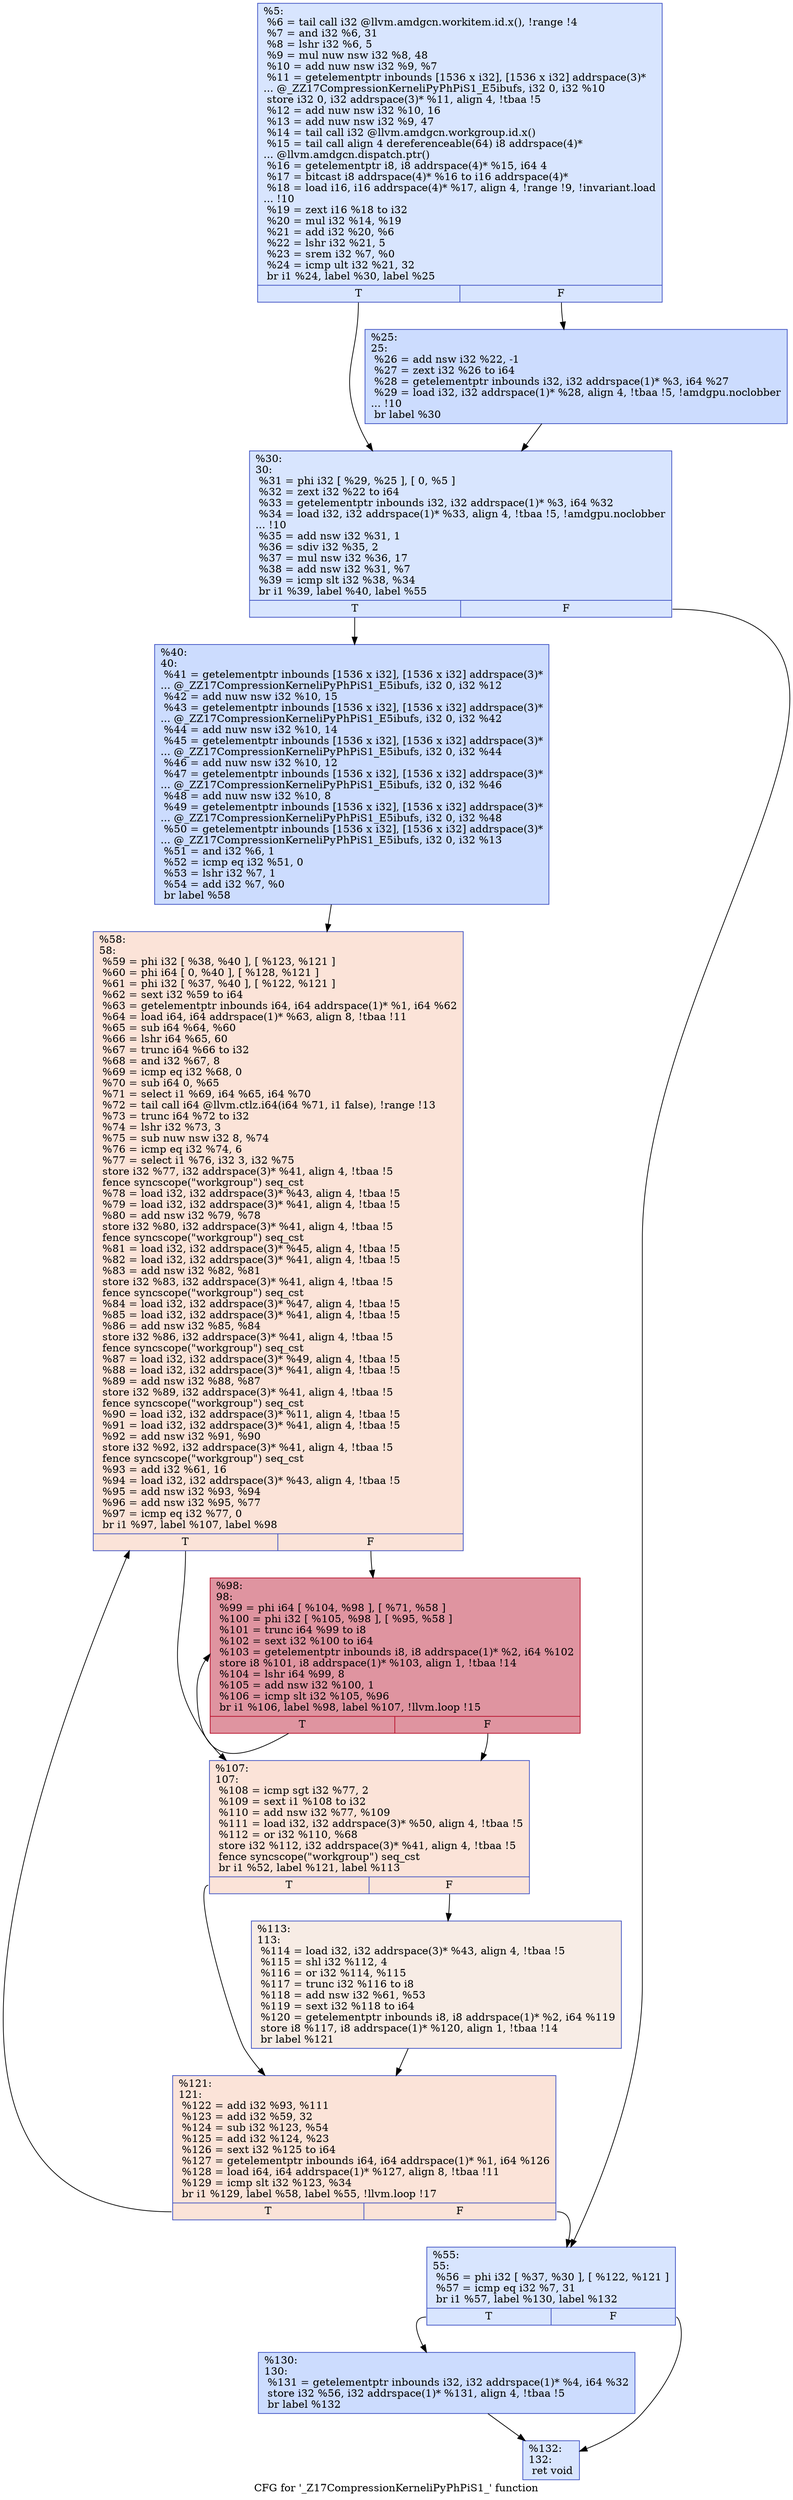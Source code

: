 digraph "CFG for '_Z17CompressionKerneliPyPhPiS1_' function" {
	label="CFG for '_Z17CompressionKerneliPyPhPiS1_' function";

	Node0x5c6f630 [shape=record,color="#3d50c3ff", style=filled, fillcolor="#a7c5fe70",label="{%5:\l  %6 = tail call i32 @llvm.amdgcn.workitem.id.x(), !range !4\l  %7 = and i32 %6, 31\l  %8 = lshr i32 %6, 5\l  %9 = mul nuw nsw i32 %8, 48\l  %10 = add nuw nsw i32 %9, %7\l  %11 = getelementptr inbounds [1536 x i32], [1536 x i32] addrspace(3)*\l... @_ZZ17CompressionKerneliPyPhPiS1_E5ibufs, i32 0, i32 %10\l  store i32 0, i32 addrspace(3)* %11, align 4, !tbaa !5\l  %12 = add nuw nsw i32 %10, 16\l  %13 = add nuw nsw i32 %9, 47\l  %14 = tail call i32 @llvm.amdgcn.workgroup.id.x()\l  %15 = tail call align 4 dereferenceable(64) i8 addrspace(4)*\l... @llvm.amdgcn.dispatch.ptr()\l  %16 = getelementptr i8, i8 addrspace(4)* %15, i64 4\l  %17 = bitcast i8 addrspace(4)* %16 to i16 addrspace(4)*\l  %18 = load i16, i16 addrspace(4)* %17, align 4, !range !9, !invariant.load\l... !10\l  %19 = zext i16 %18 to i32\l  %20 = mul i32 %14, %19\l  %21 = add i32 %20, %6\l  %22 = lshr i32 %21, 5\l  %23 = srem i32 %7, %0\l  %24 = icmp ult i32 %21, 32\l  br i1 %24, label %30, label %25\l|{<s0>T|<s1>F}}"];
	Node0x5c6f630:s0 -> Node0x5c71dc0;
	Node0x5c6f630:s1 -> Node0x5c71e50;
	Node0x5c71e50 [shape=record,color="#3d50c3ff", style=filled, fillcolor="#8caffe70",label="{%25:\l25:                                               \l  %26 = add nsw i32 %22, -1\l  %27 = zext i32 %26 to i64\l  %28 = getelementptr inbounds i32, i32 addrspace(1)* %3, i64 %27\l  %29 = load i32, i32 addrspace(1)* %28, align 4, !tbaa !5, !amdgpu.noclobber\l... !10\l  br label %30\l}"];
	Node0x5c71e50 -> Node0x5c71dc0;
	Node0x5c71dc0 [shape=record,color="#3d50c3ff", style=filled, fillcolor="#a7c5fe70",label="{%30:\l30:                                               \l  %31 = phi i32 [ %29, %25 ], [ 0, %5 ]\l  %32 = zext i32 %22 to i64\l  %33 = getelementptr inbounds i32, i32 addrspace(1)* %3, i64 %32\l  %34 = load i32, i32 addrspace(1)* %33, align 4, !tbaa !5, !amdgpu.noclobber\l... !10\l  %35 = add nsw i32 %31, 1\l  %36 = sdiv i32 %35, 2\l  %37 = mul nsw i32 %36, 17\l  %38 = add nsw i32 %31, %7\l  %39 = icmp slt i32 %38, %34\l  br i1 %39, label %40, label %55\l|{<s0>T|<s1>F}}"];
	Node0x5c71dc0:s0 -> Node0x5c73530;
	Node0x5c71dc0:s1 -> Node0x5c735c0;
	Node0x5c73530 [shape=record,color="#3d50c3ff", style=filled, fillcolor="#8caffe70",label="{%40:\l40:                                               \l  %41 = getelementptr inbounds [1536 x i32], [1536 x i32] addrspace(3)*\l... @_ZZ17CompressionKerneliPyPhPiS1_E5ibufs, i32 0, i32 %12\l  %42 = add nuw nsw i32 %10, 15\l  %43 = getelementptr inbounds [1536 x i32], [1536 x i32] addrspace(3)*\l... @_ZZ17CompressionKerneliPyPhPiS1_E5ibufs, i32 0, i32 %42\l  %44 = add nuw nsw i32 %10, 14\l  %45 = getelementptr inbounds [1536 x i32], [1536 x i32] addrspace(3)*\l... @_ZZ17CompressionKerneliPyPhPiS1_E5ibufs, i32 0, i32 %44\l  %46 = add nuw nsw i32 %10, 12\l  %47 = getelementptr inbounds [1536 x i32], [1536 x i32] addrspace(3)*\l... @_ZZ17CompressionKerneliPyPhPiS1_E5ibufs, i32 0, i32 %46\l  %48 = add nuw nsw i32 %10, 8\l  %49 = getelementptr inbounds [1536 x i32], [1536 x i32] addrspace(3)*\l... @_ZZ17CompressionKerneliPyPhPiS1_E5ibufs, i32 0, i32 %48\l  %50 = getelementptr inbounds [1536 x i32], [1536 x i32] addrspace(3)*\l... @_ZZ17CompressionKerneliPyPhPiS1_E5ibufs, i32 0, i32 %13\l  %51 = and i32 %6, 1\l  %52 = icmp eq i32 %51, 0\l  %53 = lshr i32 %7, 1\l  %54 = add i32 %7, %0\l  br label %58\l}"];
	Node0x5c73530 -> Node0x5c73760;
	Node0x5c735c0 [shape=record,color="#3d50c3ff", style=filled, fillcolor="#a7c5fe70",label="{%55:\l55:                                               \l  %56 = phi i32 [ %37, %30 ], [ %122, %121 ]\l  %57 = icmp eq i32 %7, 31\l  br i1 %57, label %130, label %132\l|{<s0>T|<s1>F}}"];
	Node0x5c735c0:s0 -> Node0x5c743a0;
	Node0x5c735c0:s1 -> Node0x5c74430;
	Node0x5c73760 [shape=record,color="#3d50c3ff", style=filled, fillcolor="#f6bfa670",label="{%58:\l58:                                               \l  %59 = phi i32 [ %38, %40 ], [ %123, %121 ]\l  %60 = phi i64 [ 0, %40 ], [ %128, %121 ]\l  %61 = phi i32 [ %37, %40 ], [ %122, %121 ]\l  %62 = sext i32 %59 to i64\l  %63 = getelementptr inbounds i64, i64 addrspace(1)* %1, i64 %62\l  %64 = load i64, i64 addrspace(1)* %63, align 8, !tbaa !11\l  %65 = sub i64 %64, %60\l  %66 = lshr i64 %65, 60\l  %67 = trunc i64 %66 to i32\l  %68 = and i32 %67, 8\l  %69 = icmp eq i32 %68, 0\l  %70 = sub i64 0, %65\l  %71 = select i1 %69, i64 %65, i64 %70\l  %72 = tail call i64 @llvm.ctlz.i64(i64 %71, i1 false), !range !13\l  %73 = trunc i64 %72 to i32\l  %74 = lshr i32 %73, 3\l  %75 = sub nuw nsw i32 8, %74\l  %76 = icmp eq i32 %74, 6\l  %77 = select i1 %76, i32 3, i32 %75\l  store i32 %77, i32 addrspace(3)* %41, align 4, !tbaa !5\l  fence syncscope(\"workgroup\") seq_cst\l  %78 = load i32, i32 addrspace(3)* %43, align 4, !tbaa !5\l  %79 = load i32, i32 addrspace(3)* %41, align 4, !tbaa !5\l  %80 = add nsw i32 %79, %78\l  store i32 %80, i32 addrspace(3)* %41, align 4, !tbaa !5\l  fence syncscope(\"workgroup\") seq_cst\l  %81 = load i32, i32 addrspace(3)* %45, align 4, !tbaa !5\l  %82 = load i32, i32 addrspace(3)* %41, align 4, !tbaa !5\l  %83 = add nsw i32 %82, %81\l  store i32 %83, i32 addrspace(3)* %41, align 4, !tbaa !5\l  fence syncscope(\"workgroup\") seq_cst\l  %84 = load i32, i32 addrspace(3)* %47, align 4, !tbaa !5\l  %85 = load i32, i32 addrspace(3)* %41, align 4, !tbaa !5\l  %86 = add nsw i32 %85, %84\l  store i32 %86, i32 addrspace(3)* %41, align 4, !tbaa !5\l  fence syncscope(\"workgroup\") seq_cst\l  %87 = load i32, i32 addrspace(3)* %49, align 4, !tbaa !5\l  %88 = load i32, i32 addrspace(3)* %41, align 4, !tbaa !5\l  %89 = add nsw i32 %88, %87\l  store i32 %89, i32 addrspace(3)* %41, align 4, !tbaa !5\l  fence syncscope(\"workgroup\") seq_cst\l  %90 = load i32, i32 addrspace(3)* %11, align 4, !tbaa !5\l  %91 = load i32, i32 addrspace(3)* %41, align 4, !tbaa !5\l  %92 = add nsw i32 %91, %90\l  store i32 %92, i32 addrspace(3)* %41, align 4, !tbaa !5\l  fence syncscope(\"workgroup\") seq_cst\l  %93 = add i32 %61, 16\l  %94 = load i32, i32 addrspace(3)* %43, align 4, !tbaa !5\l  %95 = add nsw i32 %93, %94\l  %96 = add nsw i32 %95, %77\l  %97 = icmp eq i32 %77, 0\l  br i1 %97, label %107, label %98\l|{<s0>T|<s1>F}}"];
	Node0x5c73760:s0 -> Node0x5c767b0;
	Node0x5c73760:s1 -> Node0x5c76840;
	Node0x5c76840 [shape=record,color="#b70d28ff", style=filled, fillcolor="#b70d2870",label="{%98:\l98:                                               \l  %99 = phi i64 [ %104, %98 ], [ %71, %58 ]\l  %100 = phi i32 [ %105, %98 ], [ %95, %58 ]\l  %101 = trunc i64 %99 to i8\l  %102 = sext i32 %100 to i64\l  %103 = getelementptr inbounds i8, i8 addrspace(1)* %2, i64 %102\l  store i8 %101, i8 addrspace(1)* %103, align 1, !tbaa !14\l  %104 = lshr i64 %99, 8\l  %105 = add nsw i32 %100, 1\l  %106 = icmp slt i32 %105, %96\l  br i1 %106, label %98, label %107, !llvm.loop !15\l|{<s0>T|<s1>F}}"];
	Node0x5c76840:s0 -> Node0x5c76840;
	Node0x5c76840:s1 -> Node0x5c767b0;
	Node0x5c767b0 [shape=record,color="#3d50c3ff", style=filled, fillcolor="#f6bfa670",label="{%107:\l107:                                              \l  %108 = icmp sgt i32 %77, 2\l  %109 = sext i1 %108 to i32\l  %110 = add nsw i32 %77, %109\l  %111 = load i32, i32 addrspace(3)* %50, align 4, !tbaa !5\l  %112 = or i32 %110, %68\l  store i32 %112, i32 addrspace(3)* %41, align 4, !tbaa !5\l  fence syncscope(\"workgroup\") seq_cst\l  br i1 %52, label %121, label %113\l|{<s0>T|<s1>F}}"];
	Node0x5c767b0:s0 -> Node0x5c74210;
	Node0x5c767b0:s1 -> Node0x5c77560;
	Node0x5c77560 [shape=record,color="#3d50c3ff", style=filled, fillcolor="#ecd3c570",label="{%113:\l113:                                              \l  %114 = load i32, i32 addrspace(3)* %43, align 4, !tbaa !5\l  %115 = shl i32 %112, 4\l  %116 = or i32 %114, %115\l  %117 = trunc i32 %116 to i8\l  %118 = add nsw i32 %61, %53\l  %119 = sext i32 %118 to i64\l  %120 = getelementptr inbounds i8, i8 addrspace(1)* %2, i64 %119\l  store i8 %117, i8 addrspace(1)* %120, align 1, !tbaa !14\l  br label %121\l}"];
	Node0x5c77560 -> Node0x5c74210;
	Node0x5c74210 [shape=record,color="#3d50c3ff", style=filled, fillcolor="#f6bfa670",label="{%121:\l121:                                              \l  %122 = add i32 %93, %111\l  %123 = add i32 %59, 32\l  %124 = sub i32 %123, %54\l  %125 = add i32 %124, %23\l  %126 = sext i32 %125 to i64\l  %127 = getelementptr inbounds i64, i64 addrspace(1)* %1, i64 %126\l  %128 = load i64, i64 addrspace(1)* %127, align 8, !tbaa !11\l  %129 = icmp slt i32 %123, %34\l  br i1 %129, label %58, label %55, !llvm.loop !17\l|{<s0>T|<s1>F}}"];
	Node0x5c74210:s0 -> Node0x5c73760;
	Node0x5c74210:s1 -> Node0x5c735c0;
	Node0x5c743a0 [shape=record,color="#3d50c3ff", style=filled, fillcolor="#8caffe70",label="{%130:\l130:                                              \l  %131 = getelementptr inbounds i32, i32 addrspace(1)* %4, i64 %32\l  store i32 %56, i32 addrspace(1)* %131, align 4, !tbaa !5\l  br label %132\l}"];
	Node0x5c743a0 -> Node0x5c74430;
	Node0x5c74430 [shape=record,color="#3d50c3ff", style=filled, fillcolor="#a7c5fe70",label="{%132:\l132:                                              \l  ret void\l}"];
}
